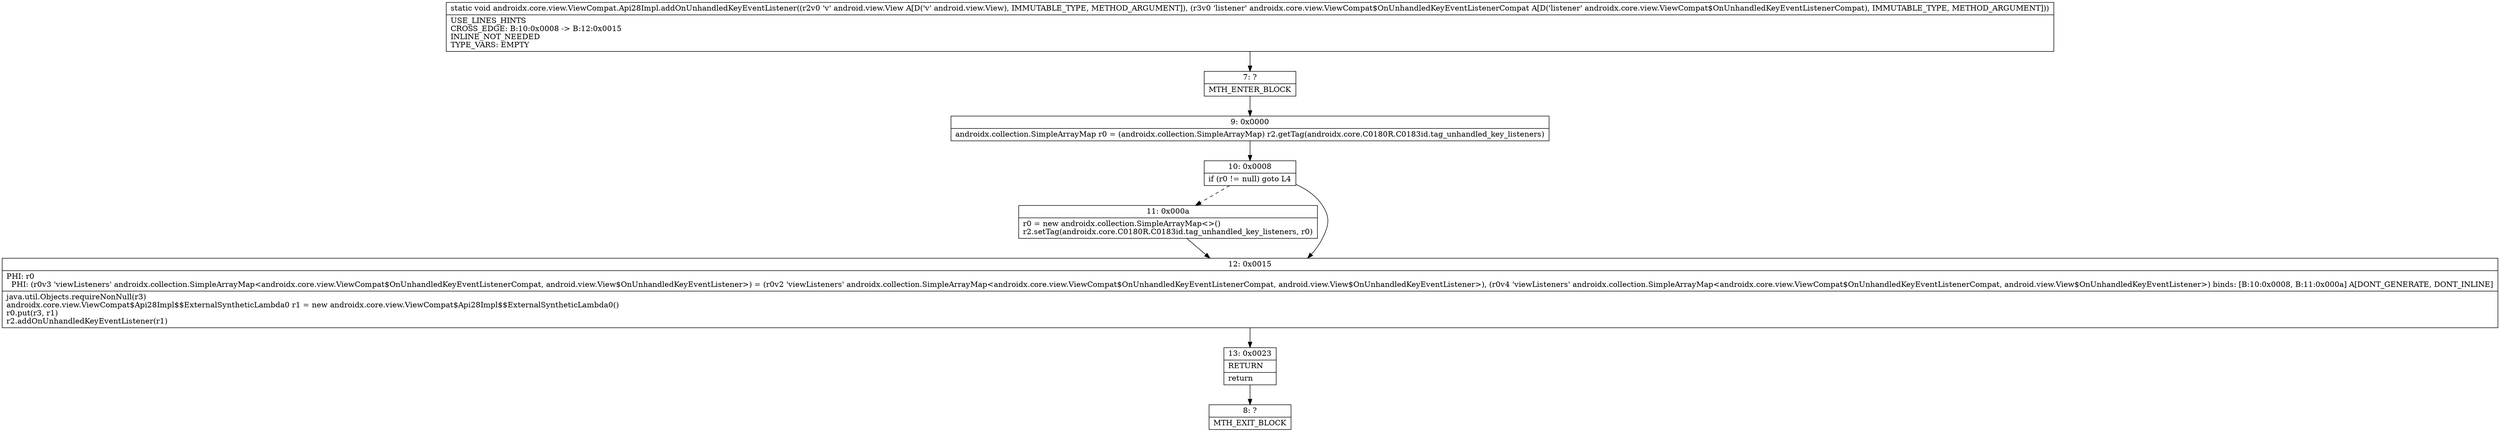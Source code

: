 digraph "CFG forandroidx.core.view.ViewCompat.Api28Impl.addOnUnhandledKeyEventListener(Landroid\/view\/View;Landroidx\/core\/view\/ViewCompat$OnUnhandledKeyEventListenerCompat;)V" {
Node_7 [shape=record,label="{7\:\ ?|MTH_ENTER_BLOCK\l}"];
Node_9 [shape=record,label="{9\:\ 0x0000|androidx.collection.SimpleArrayMap r0 = (androidx.collection.SimpleArrayMap) r2.getTag(androidx.core.C0180R.C0183id.tag_unhandled_key_listeners)\l}"];
Node_10 [shape=record,label="{10\:\ 0x0008|if (r0 != null) goto L4\l}"];
Node_11 [shape=record,label="{11\:\ 0x000a|r0 = new androidx.collection.SimpleArrayMap\<\>()\lr2.setTag(androidx.core.C0180R.C0183id.tag_unhandled_key_listeners, r0)\l}"];
Node_12 [shape=record,label="{12\:\ 0x0015|PHI: r0 \l  PHI: (r0v3 'viewListeners' androidx.collection.SimpleArrayMap\<androidx.core.view.ViewCompat$OnUnhandledKeyEventListenerCompat, android.view.View$OnUnhandledKeyEventListener\>) = (r0v2 'viewListeners' androidx.collection.SimpleArrayMap\<androidx.core.view.ViewCompat$OnUnhandledKeyEventListenerCompat, android.view.View$OnUnhandledKeyEventListener\>), (r0v4 'viewListeners' androidx.collection.SimpleArrayMap\<androidx.core.view.ViewCompat$OnUnhandledKeyEventListenerCompat, android.view.View$OnUnhandledKeyEventListener\>) binds: [B:10:0x0008, B:11:0x000a] A[DONT_GENERATE, DONT_INLINE]\l|java.util.Objects.requireNonNull(r3)\landroidx.core.view.ViewCompat$Api28Impl$$ExternalSyntheticLambda0 r1 = new androidx.core.view.ViewCompat$Api28Impl$$ExternalSyntheticLambda0()\lr0.put(r3, r1)\lr2.addOnUnhandledKeyEventListener(r1)\l}"];
Node_13 [shape=record,label="{13\:\ 0x0023|RETURN\l|return\l}"];
Node_8 [shape=record,label="{8\:\ ?|MTH_EXIT_BLOCK\l}"];
MethodNode[shape=record,label="{static void androidx.core.view.ViewCompat.Api28Impl.addOnUnhandledKeyEventListener((r2v0 'v' android.view.View A[D('v' android.view.View), IMMUTABLE_TYPE, METHOD_ARGUMENT]), (r3v0 'listener' androidx.core.view.ViewCompat$OnUnhandledKeyEventListenerCompat A[D('listener' androidx.core.view.ViewCompat$OnUnhandledKeyEventListenerCompat), IMMUTABLE_TYPE, METHOD_ARGUMENT]))  | USE_LINES_HINTS\lCROSS_EDGE: B:10:0x0008 \-\> B:12:0x0015\lINLINE_NOT_NEEDED\lTYPE_VARS: EMPTY\l}"];
MethodNode -> Node_7;Node_7 -> Node_9;
Node_9 -> Node_10;
Node_10 -> Node_11[style=dashed];
Node_10 -> Node_12;
Node_11 -> Node_12;
Node_12 -> Node_13;
Node_13 -> Node_8;
}

